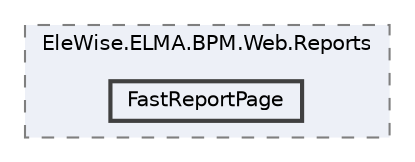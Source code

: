 digraph "Web/Modules/EleWise.ELMA.BPM.Web.Reports/FastReportPage"
{
 // LATEX_PDF_SIZE
  bgcolor="transparent";
  edge [fontname=Helvetica,fontsize=10,labelfontname=Helvetica,labelfontsize=10];
  node [fontname=Helvetica,fontsize=10,shape=box,height=0.2,width=0.4];
  compound=true
  subgraph clusterdir_0be568c4914e3e80436e1ad83c4357fc {
    graph [ bgcolor="#edf0f7", pencolor="grey50", label="EleWise.ELMA.BPM.Web.Reports", fontname=Helvetica,fontsize=10 style="filled,dashed", URL="dir_0be568c4914e3e80436e1ad83c4357fc.html",tooltip=""]
  dir_be27198430119589084d6958b581a34d [label="FastReportPage", fillcolor="#edf0f7", color="grey25", style="filled,bold", URL="dir_be27198430119589084d6958b581a34d.html",tooltip=""];
  }
}

